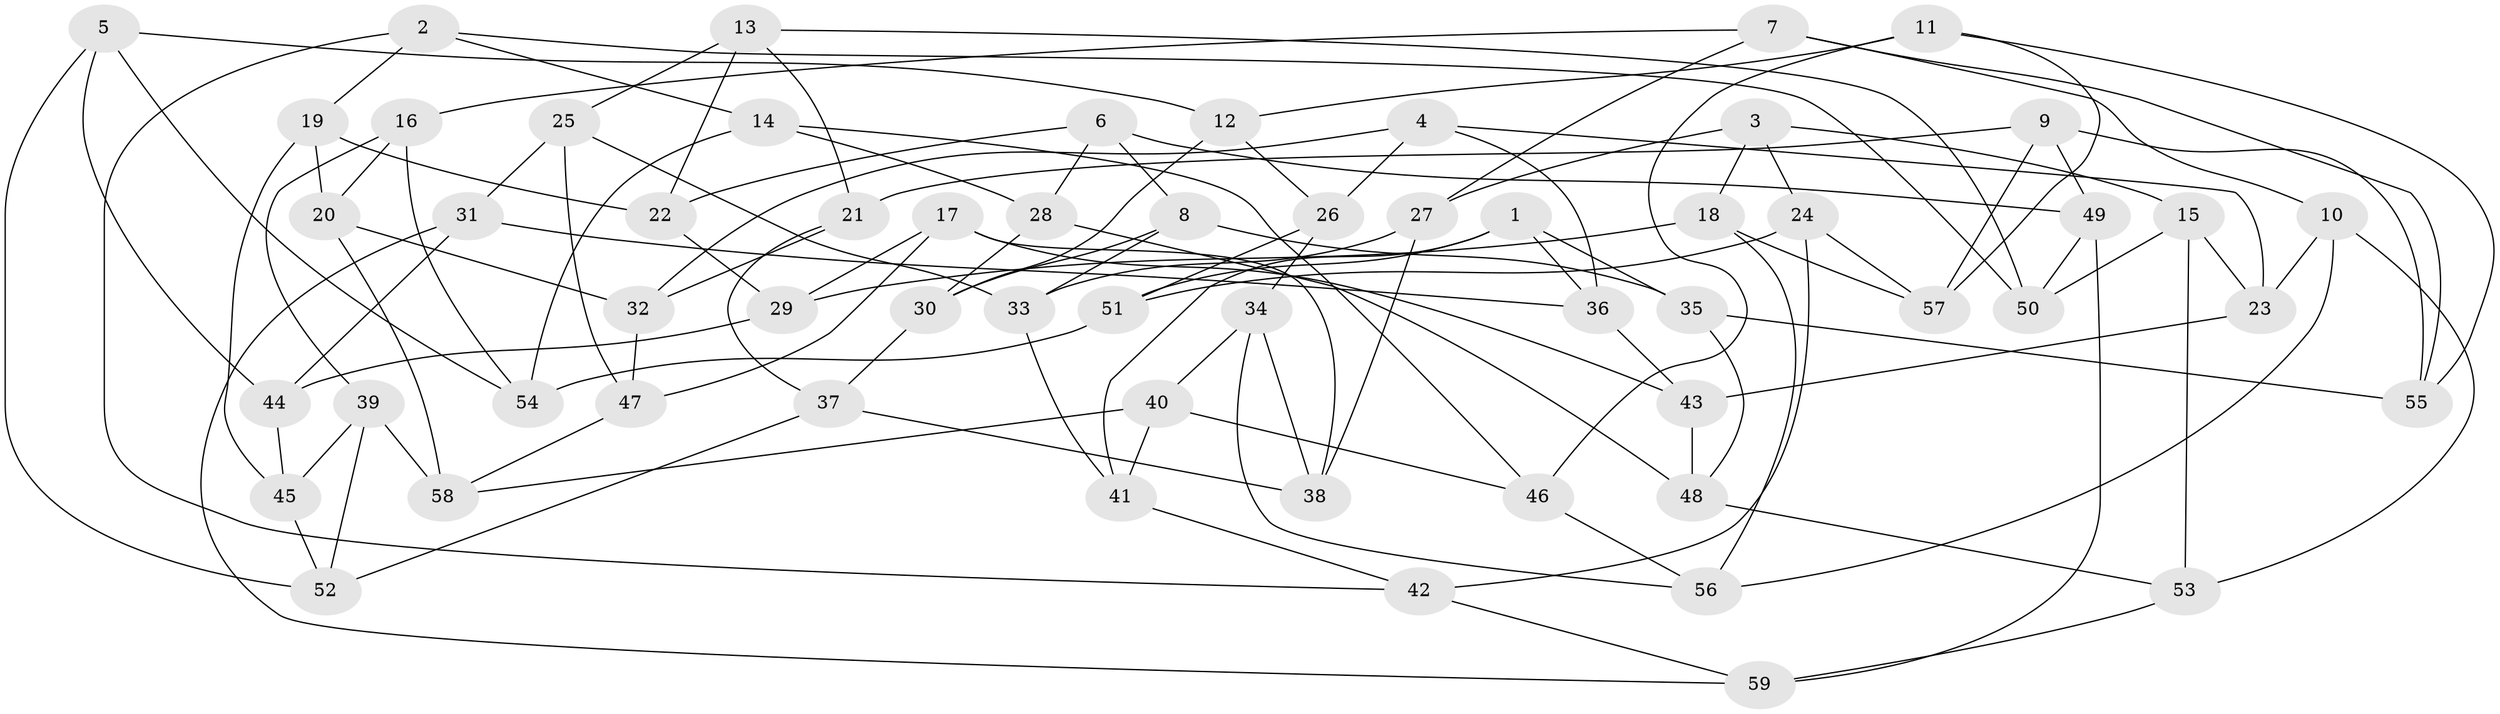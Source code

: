// Generated by graph-tools (version 1.1) at 2025/50/03/09/25 03:50:47]
// undirected, 59 vertices, 118 edges
graph export_dot {
graph [start="1"]
  node [color=gray90,style=filled];
  1;
  2;
  3;
  4;
  5;
  6;
  7;
  8;
  9;
  10;
  11;
  12;
  13;
  14;
  15;
  16;
  17;
  18;
  19;
  20;
  21;
  22;
  23;
  24;
  25;
  26;
  27;
  28;
  29;
  30;
  31;
  32;
  33;
  34;
  35;
  36;
  37;
  38;
  39;
  40;
  41;
  42;
  43;
  44;
  45;
  46;
  47;
  48;
  49;
  50;
  51;
  52;
  53;
  54;
  55;
  56;
  57;
  58;
  59;
  1 -- 41;
  1 -- 35;
  1 -- 36;
  1 -- 51;
  2 -- 50;
  2 -- 42;
  2 -- 14;
  2 -- 19;
  3 -- 24;
  3 -- 15;
  3 -- 27;
  3 -- 18;
  4 -- 36;
  4 -- 23;
  4 -- 32;
  4 -- 26;
  5 -- 54;
  5 -- 12;
  5 -- 52;
  5 -- 44;
  6 -- 49;
  6 -- 22;
  6 -- 28;
  6 -- 8;
  7 -- 10;
  7 -- 55;
  7 -- 27;
  7 -- 16;
  8 -- 35;
  8 -- 30;
  8 -- 33;
  9 -- 57;
  9 -- 21;
  9 -- 49;
  9 -- 55;
  10 -- 56;
  10 -- 23;
  10 -- 53;
  11 -- 46;
  11 -- 55;
  11 -- 12;
  11 -- 57;
  12 -- 26;
  12 -- 30;
  13 -- 22;
  13 -- 21;
  13 -- 50;
  13 -- 25;
  14 -- 46;
  14 -- 54;
  14 -- 28;
  15 -- 50;
  15 -- 23;
  15 -- 53;
  16 -- 54;
  16 -- 20;
  16 -- 39;
  17 -- 38;
  17 -- 43;
  17 -- 29;
  17 -- 47;
  18 -- 57;
  18 -- 29;
  18 -- 56;
  19 -- 20;
  19 -- 45;
  19 -- 22;
  20 -- 32;
  20 -- 58;
  21 -- 32;
  21 -- 37;
  22 -- 29;
  23 -- 43;
  24 -- 51;
  24 -- 57;
  24 -- 42;
  25 -- 33;
  25 -- 47;
  25 -- 31;
  26 -- 51;
  26 -- 34;
  27 -- 33;
  27 -- 38;
  28 -- 48;
  28 -- 30;
  29 -- 44;
  30 -- 37;
  31 -- 36;
  31 -- 59;
  31 -- 44;
  32 -- 47;
  33 -- 41;
  34 -- 38;
  34 -- 56;
  34 -- 40;
  35 -- 55;
  35 -- 48;
  36 -- 43;
  37 -- 52;
  37 -- 38;
  39 -- 45;
  39 -- 58;
  39 -- 52;
  40 -- 41;
  40 -- 46;
  40 -- 58;
  41 -- 42;
  42 -- 59;
  43 -- 48;
  44 -- 45;
  45 -- 52;
  46 -- 56;
  47 -- 58;
  48 -- 53;
  49 -- 50;
  49 -- 59;
  51 -- 54;
  53 -- 59;
}
